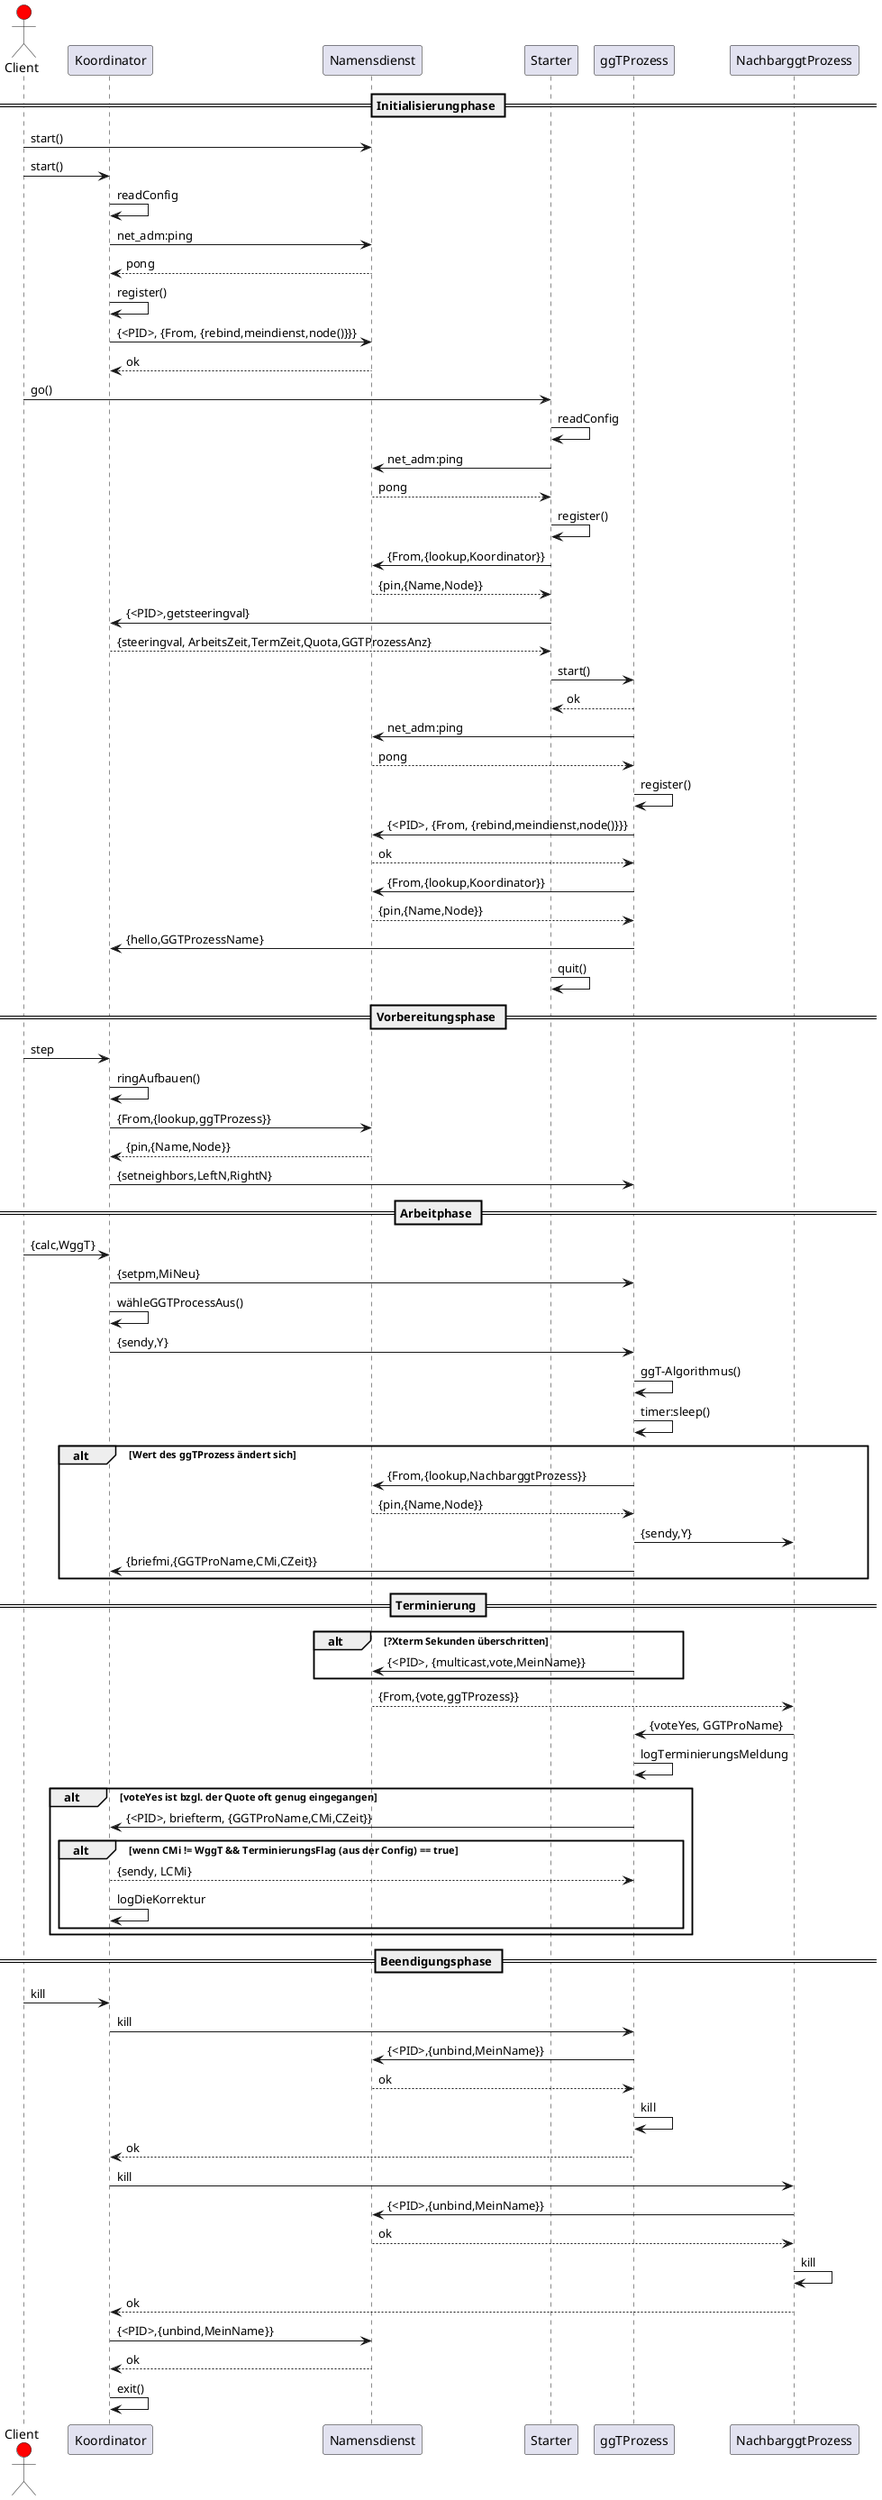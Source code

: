 @startuml Sequence_diagram

actor Client #red
participant Koordinator
participant Namensdienst
participant Starter
participant ggTProzess
participant NachbarggtProzess

== Initialisierungphase ==
Client -> Namensdienst :start()

Client -> Koordinator :start()
Koordinator -> Koordinator : readConfig
Koordinator -> Namensdienst : net_adm:ping
Namensdienst --> Koordinator :pong
Koordinator -> Koordinator : register()
Koordinator -> Namensdienst: {<PID>, {From, {rebind,meindienst,node()}}}
Namensdienst --> Koordinator : ok

Client -> Starter : go()
Starter -> Starter : readConfig
Starter -> Namensdienst : net_adm:ping
Namensdienst --> Starter : pong
Starter -> Starter : register()

Starter -> Namensdienst : {From,{lookup,Koordinator}}
Namensdienst --> Starter :  {pin,{Name,Node}}
Starter -> Koordinator : {<PID>,getsteeringval}
Koordinator --> Starter : {steeringval, ArbeitsZeit,TermZeit,Quota,GGTProzessAnz}

Starter -> ggTProzess : start()
ggTProzess --> Starter : ok
ggTProzess -> Namensdienst : net_adm:ping
Namensdienst --> ggTProzess : pong
ggTProzess -> ggTProzess: register()
ggTProzess -> Namensdienst: {<PID>, {From, {rebind,meindienst,node()}}}
Namensdienst --> ggTProzess : ok
ggTProzess -> Namensdienst : {From,{lookup,Koordinator}}
Namensdienst --> ggTProzess :  {pin,{Name,Node}}
ggTProzess -> Koordinator : {hello,GGTProzessName}
' Beendigungsphase: Starter wird in der Initialisierungphase nach dem Start aller ggTProzess beendet
Starter -> Starter : quit()

== Vorbereitungsphase ==
Client -> Koordinator : step
Koordinator -> Koordinator : ringAufbauen()
Koordinator -> Namensdienst : {From,{lookup,ggTProzess}}
Namensdienst --> Koordinator :  {pin,{Name,Node}}
Koordinator -> ggTProzess : {setneighbors,LeftN,RightN}

== Arbeitphase ==
'TODO: Mit Steffen besprechnen
Client -> Koordinator : {calc,WggT}
'TODO: Mit Steffen besprechnen, Vor einer ggT-Berechnung erwartet der ggT-Prozess vom Koordinator seine Zahl Mi (setpm).
Koordinator -> ggTProzess : {setpm,MiNeu}
Koordinator -> Koordinator : wähleGGTProcessAus()
'TODO: der koordinator sendet hier kein sendy? ggTProzess macht ein briefmi
'Koordinator -> ggTProzess : {sendy,Y}

Koordinator -> ggTProzess : {sendy,Y}
'TODO: Mit Steffen besprechnen Der ggT-Prozess reagiert auf die jeweiligen Nachrichten. Wenn er z.B. eine Zahl erhält (sendy) führt er den ggT-Algorithmus aus.
ggTProzess -> ggTProzess : ggT-Algorithmus()
'TODO: Mit Steffen besprechnen Für eine ggT-Berechnung braucht er jedoch eine gewisse Zeit (die Verzögerungszeit), die ihm vom Starter bei der Initialisierung mitgegeben wurde. Dies simuliert eine größere, Zeit intensivere Aufgabe. Der ggT-Prozess soll in dieser Zeit einfach nichts tun (timer:sleep).
ggTProzess -> ggTProzess : timer:sleep()
alt Wert des ggTProzess ändert sich
    ggTProzess -> Namensdienst : {From,{lookup,NachbarggtProzess}}
    Namensdienst --> ggTProzess :  {pin,{Name,Node}}
    'veraendert sich bei einem ggTProzess auf grund seiner berechnung sein wert, informiert er den koordinator
    ggTProzess -> NachbarggtProzess : {sendy,Y}
    'TODO; Mit Steffen besprechnen
    ggTProzess -> Koordinator : {briefmi,{GGTProName,CMi,CZeit}}
end
'TODO: was sollte folgend passieren?
'TODO: der ggTProzess informiert seine linken/rechten nachbarn mittels briefmi
'Loesung: ggTProzess --> ggTProzess : {sendy,MiNeu}
'allerdings nicht der selbe process sondern seine nachbarn

== Terminierung ==
' dazu befragt er per multicast UEBER den Namensdienst alle anderen ggTProzess
'TODO: Mit Steffen besprechnen Hat diese ?Xterm Sekunden überschritten (Terminierungszeit), startet er eine Terminierungsanfrage (multicast,vote).
alt ?Xterm Sekunden überschritten
    ggTProzess -> Namensdienst : {<PID>, {multicast,vote,MeinName}}
end
Namensdienst --> NachbarggtProzess : {​​From,{​​vote,ggTProzess}​​}​​
NachbarggtProzess -> ggTProzess : {voteYes, GGTProName}
'TODO: Mit Steffen besprechnen
'Zudem zählt er seine erfolgreich gemeldeten Terminierungsmeldungen und notiert dies in seinem log.
ggTProzess -> ggTProzess : logTerminierungsMeldung
'TODO: Mit Steffen besprechnen
'Ist die Terminierungsanfrage erfolgreich durchgeführt (voteYes ist bzgl. der Quote oft genug eingegangen), sendet er dem Koordinator eine Mitteilung über die Terminierung der aktuellen Berechnung, die seinen Namen, den errechneten ggT (sein aktuelles Mi) und seine aktuelle Systemzeit beinhaltet.
'Wenn die Quote z.B 80 ist, dann müssen 80% der ggtProzesse mit yes antworten
alt voteYes ist bzgl. der Quote oft genug eingegangen
    ggTProzess -> Koordinator : {<PID>, briefterm, {GGTProName,CMi,CZeit}}
    alt wenn CMi != WggT && TerminierungsFlag (aus der Config) == true
        Koordinator --> ggTProzess : {sendy, LCMi}
        Koordinator -> Koordinator : logDieKorrektur
    end
end

== Beendigungsphase ==

'TODO: Mit Steffen besprechnen
Client -> Koordinator : kill
Koordinator -> ggTProzess : kill
ggTProzess -> Namensdienst : {<PID>,{unbind,MeinName}}
Namensdienst --> ggTProzess : ok
ggTProzess -> ggTProzess: kill
ggTProzess --> Koordinator : ok

Koordinator -> NachbarggtProzess : kill
NachbarggtProzess -> Namensdienst : {<PID>,{unbind,MeinName}}
Namensdienst --> NachbarggtProzess : ok
NachbarggtProzess -> NachbarggtProzess: kill
NachbarggtProzess --> Koordinator : ok

Koordinator -> Namensdienst : {<PID>,{unbind,MeinName}}
Namensdienst --> Koordinator : ok
Koordinator -> Koordinator : exit()
@enduml